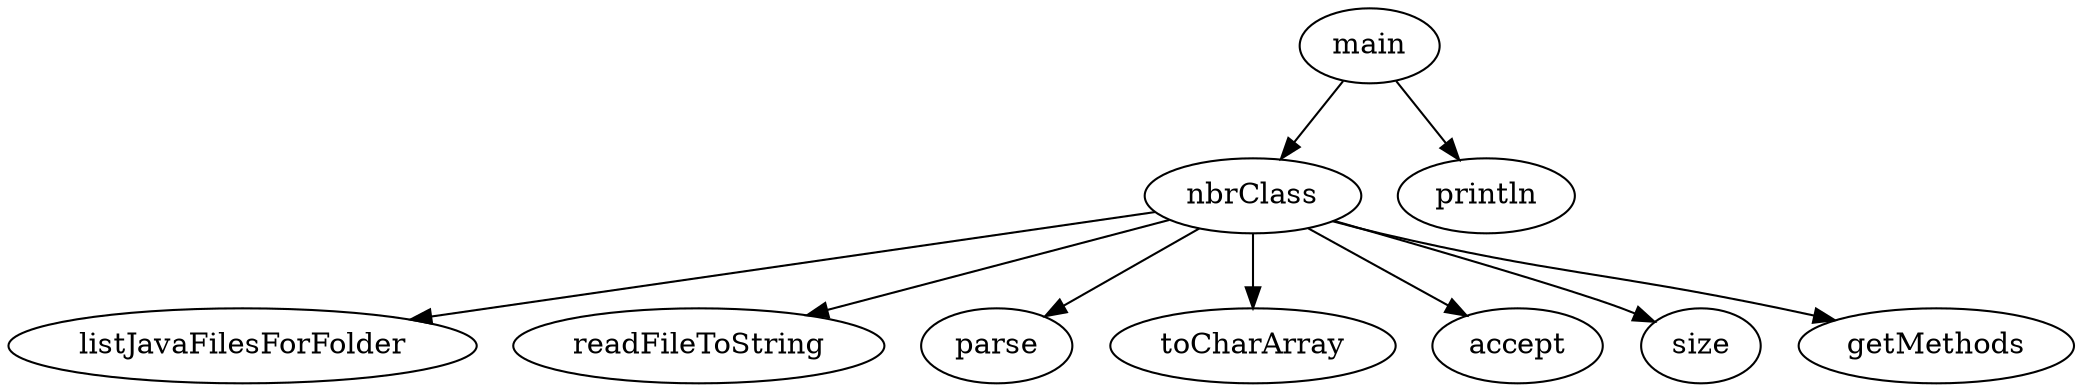 digraph G {
nbrClass->listJavaFilesForFolder nbrClass->readFileToString nbrClass->parse nbrClass->toCharArray nbrClass->accept nbrClass->size nbrClass->getMethods main->nbrClass main->println 
}
